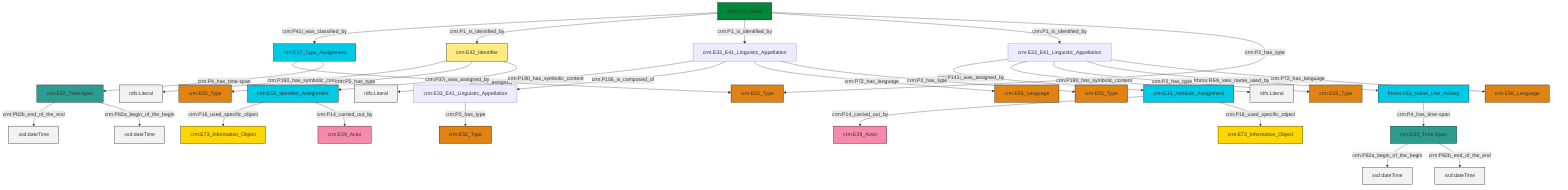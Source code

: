 graph TD
classDef Literal fill:#f2f2f2,stroke:#000000;
classDef CRM_Entity fill:#FFFFFF,stroke:#000000;
classDef Temporal_Entity fill:#00C9E6, stroke:#000000;
classDef Type fill:#E18312, stroke:#000000;
classDef Time-Span fill:#2C9C91, stroke:#000000;
classDef Appellation fill:#FFEB7F, stroke:#000000;
classDef Place fill:#008836, stroke:#000000;
classDef Persistent_Item fill:#B266B2, stroke:#000000;
classDef Conceptual_Object fill:#FFD700, stroke:#000000;
classDef Physical_Thing fill:#D2B48C, stroke:#000000;
classDef Actor fill:#f58aad, stroke:#000000;
classDef PC_Classes fill:#4ce600, stroke:#000000;
classDef Multi fill:#cccccc,stroke:#000000;

2["frbroo:F52_Name_Use_Activity"]:::Temporal_Entity -->|crm:P4_has_time-span| 3["crm:E52_Time-Span"]:::Time-Span
4["crm:E17_Type_Assignment"]:::Temporal_Entity -->|crm:P42_assigned| 5["crm:E55_Type"]:::Type
6["crm:E13_Attribute_Assignment"]:::Temporal_Entity -->|crm:P14_carried_out_by| 7["crm:E39_Actor"]:::Actor
15["crm:E33_E41_Linguistic_Appellation"]:::Default -->|crm:P141i_was_assigned_by| 6["crm:E13_Attribute_Assignment"]:::Temporal_Entity
15["crm:E33_E41_Linguistic_Appellation"]:::Default -->|crm:P190_has_symbolic_content| 16[rdfs:Literal]:::Literal
15["crm:E33_E41_Linguistic_Appellation"]:::Default -->|crm:P2_has_type| 17["crm:E55_Type"]:::Type
13["crm:E33_E41_Linguistic_Appellation"]:::Default -->|crm:P190_has_symbolic_content| 18[rdfs:Literal]:::Literal
3["crm:E52_Time-Span"]:::Time-Span -->|crm:P82a_begin_of_the_begin| 25[xsd:dateTime]:::Literal
0["crm:E15_Identifier_Assignment"]:::Temporal_Entity -->|crm:P16_used_specific_object| 27["crm:E73_Information_Object"]:::Conceptual_Object
13["crm:E33_E41_Linguistic_Appellation"]:::Default -->|crm:P106_is_composed_of| 28["crm:E33_E41_Linguistic_Appellation"]:::Default
3["crm:E52_Time-Span"]:::Time-Span -->|crm:P82b_end_of_the_end| 32[xsd:dateTime]:::Literal
13["crm:E33_E41_Linguistic_Appellation"]:::Default -->|crm:P72_has_language| 21["crm:E56_Language"]:::Type
23["crm:E53_Place"]:::Place -->|crm:P41i_was_classified_by| 4["crm:E17_Type_Assignment"]:::Temporal_Entity
15["crm:E33_E41_Linguistic_Appellation"]:::Default -->|frbroo:R64i_was_name_used_by| 2["frbroo:F52_Name_Use_Activity"]:::Temporal_Entity
37["crm:E52_Time-Span"]:::Time-Span -->|crm:P82b_end_of_the_end| 38[xsd:dateTime]:::Literal
23["crm:E53_Place"]:::Place -->|crm:P1_is_identified_by| 8["crm:E42_Identifier"]:::Appellation
8["crm:E42_Identifier"]:::Appellation -->|crm:P190_has_symbolic_content| 43[rdfs:Literal]:::Literal
8["crm:E42_Identifier"]:::Appellation -->|crm:P2_has_type| 44["crm:E55_Type"]:::Type
23["crm:E53_Place"]:::Place -->|crm:P1_is_identified_by| 13["crm:E33_E41_Linguistic_Appellation"]:::Default
13["crm:E33_E41_Linguistic_Appellation"]:::Default -->|crm:P2_has_type| 29["crm:E55_Type"]:::Type
0["crm:E15_Identifier_Assignment"]:::Temporal_Entity -->|crm:P14_carried_out_by| 34["crm:E39_Actor"]:::Actor
23["crm:E53_Place"]:::Place -->|crm:P1_is_identified_by| 15["crm:E33_E41_Linguistic_Appellation"]:::Default
28["crm:E33_E41_Linguistic_Appellation"]:::Default -->|crm:P2_has_type| 10["crm:E55_Type"]:::Type
37["crm:E52_Time-Span"]:::Time-Span -->|crm:P82a_begin_of_the_begin| 49[xsd:dateTime]:::Literal
23["crm:E53_Place"]:::Place -->|crm:P2_has_type| 5["crm:E55_Type"]:::Type
6["crm:E13_Attribute_Assignment"]:::Temporal_Entity -->|crm:P16_used_specific_object| 50["crm:E73_Information_Object"]:::Conceptual_Object
15["crm:E33_E41_Linguistic_Appellation"]:::Default -->|crm:P72_has_language| 41["crm:E56_Language"]:::Type
8["crm:E42_Identifier"]:::Appellation -->|crm:P37i_was_assigned_by| 0["crm:E15_Identifier_Assignment"]:::Temporal_Entity
4["crm:E17_Type_Assignment"]:::Temporal_Entity -->|crm:P4_has_time-span| 37["crm:E52_Time-Span"]:::Time-Span